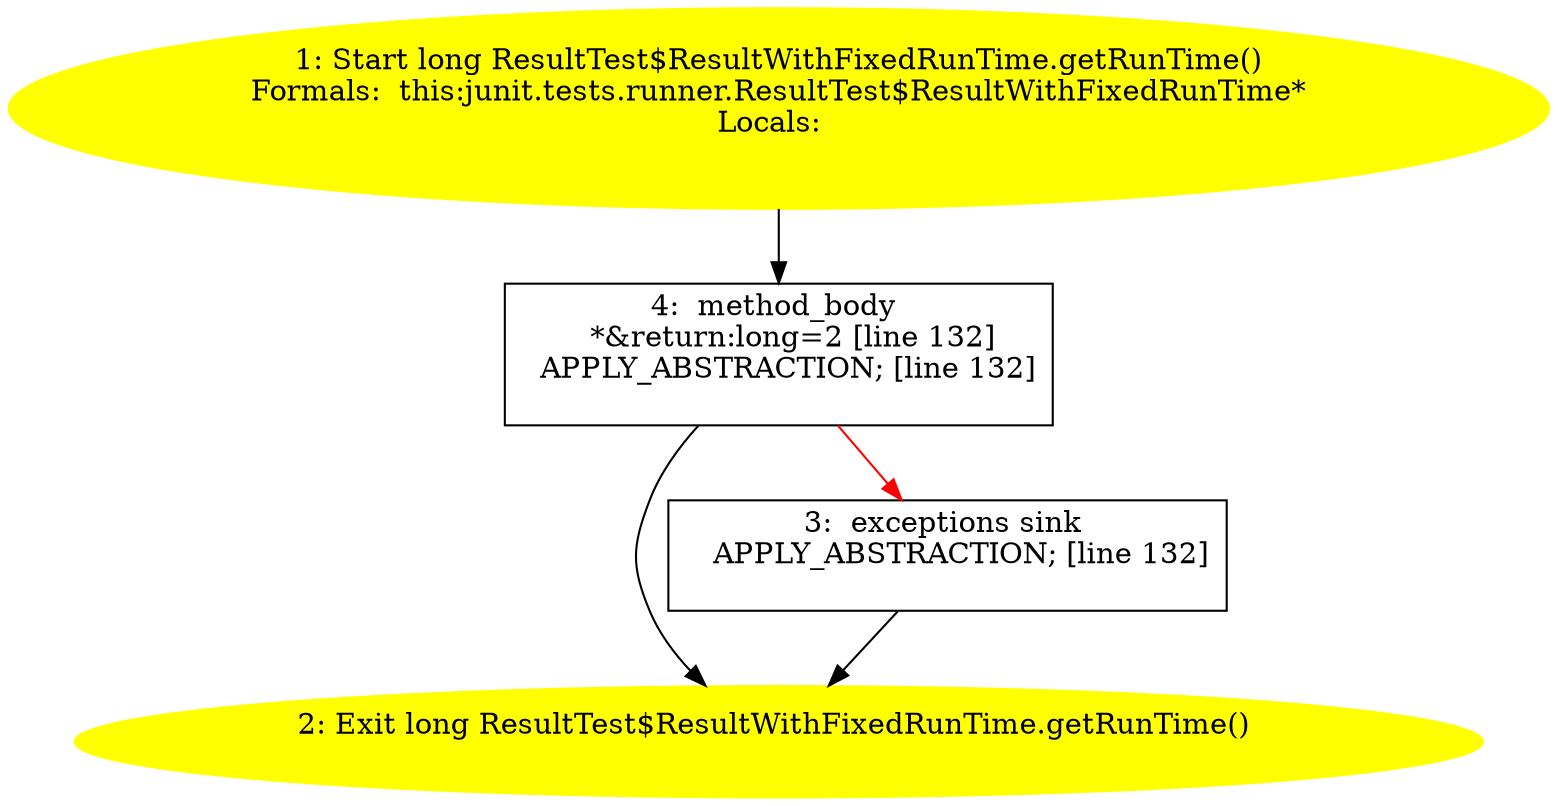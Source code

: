 /* @generated */
digraph cfg {
"junit.tests.runner.ResultTest$ResultWithFixedRunTime.getRunTime():long.3e0f98183c3dca1faf9af519e01a473f_1" [label="1: Start long ResultTest$ResultWithFixedRunTime.getRunTime()\nFormals:  this:junit.tests.runner.ResultTest$ResultWithFixedRunTime*\nLocals:  \n  " color=yellow style=filled]
	

	 "junit.tests.runner.ResultTest$ResultWithFixedRunTime.getRunTime():long.3e0f98183c3dca1faf9af519e01a473f_1" -> "junit.tests.runner.ResultTest$ResultWithFixedRunTime.getRunTime():long.3e0f98183c3dca1faf9af519e01a473f_4" ;
"junit.tests.runner.ResultTest$ResultWithFixedRunTime.getRunTime():long.3e0f98183c3dca1faf9af519e01a473f_2" [label="2: Exit long ResultTest$ResultWithFixedRunTime.getRunTime() \n  " color=yellow style=filled]
	

"junit.tests.runner.ResultTest$ResultWithFixedRunTime.getRunTime():long.3e0f98183c3dca1faf9af519e01a473f_3" [label="3:  exceptions sink \n   APPLY_ABSTRACTION; [line 132]\n " shape="box"]
	

	 "junit.tests.runner.ResultTest$ResultWithFixedRunTime.getRunTime():long.3e0f98183c3dca1faf9af519e01a473f_3" -> "junit.tests.runner.ResultTest$ResultWithFixedRunTime.getRunTime():long.3e0f98183c3dca1faf9af519e01a473f_2" ;
"junit.tests.runner.ResultTest$ResultWithFixedRunTime.getRunTime():long.3e0f98183c3dca1faf9af519e01a473f_4" [label="4:  method_body \n   *&return:long=2 [line 132]\n  APPLY_ABSTRACTION; [line 132]\n " shape="box"]
	

	 "junit.tests.runner.ResultTest$ResultWithFixedRunTime.getRunTime():long.3e0f98183c3dca1faf9af519e01a473f_4" -> "junit.tests.runner.ResultTest$ResultWithFixedRunTime.getRunTime():long.3e0f98183c3dca1faf9af519e01a473f_2" ;
	 "junit.tests.runner.ResultTest$ResultWithFixedRunTime.getRunTime():long.3e0f98183c3dca1faf9af519e01a473f_4" -> "junit.tests.runner.ResultTest$ResultWithFixedRunTime.getRunTime():long.3e0f98183c3dca1faf9af519e01a473f_3" [color="red" ];
}

